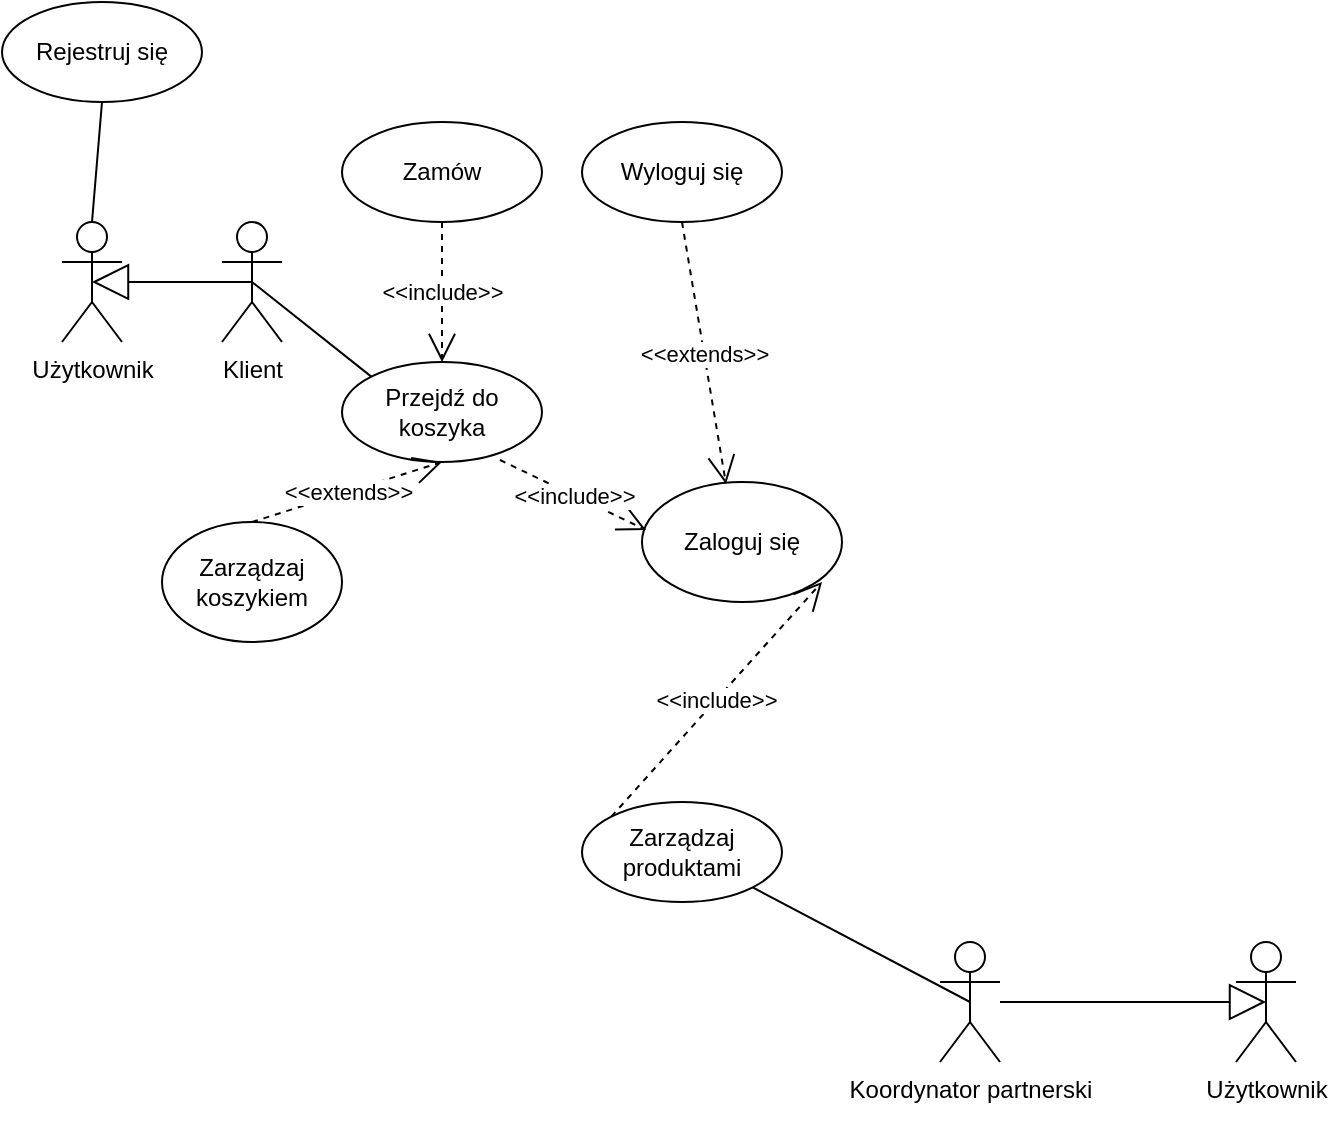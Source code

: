 <mxfile version="24.4.13" type="device">
  <diagram name="Strona-1" id="y1WXwURWoTZNS1ihxhk1">
    <mxGraphModel dx="1620" dy="781" grid="1" gridSize="10" guides="1" tooltips="1" connect="1" arrows="1" fold="1" page="1" pageScale="1" pageWidth="827" pageHeight="1169" math="0" shadow="0">
      <root>
        <mxCell id="0" />
        <mxCell id="1" parent="0" />
        <mxCell id="U6Iyll2dZmJljNXI6Z37-1" value="Zaloguj się" style="ellipse;whiteSpace=wrap;html=1;" vertex="1" parent="1">
          <mxGeometry x="380" y="570" width="100" height="60" as="geometry" />
        </mxCell>
        <mxCell id="U6Iyll2dZmJljNXI6Z37-2" value="Koordynator partnerski&lt;div&gt;&lt;br&gt;&lt;/div&gt;" style="shape=umlActor;verticalLabelPosition=bottom;verticalAlign=top;html=1;outlineConnect=0;" vertex="1" parent="1">
          <mxGeometry x="529" y="800" width="30" height="60" as="geometry" />
        </mxCell>
        <mxCell id="U6Iyll2dZmJljNXI6Z37-3" value="Klient" style="shape=umlActor;verticalLabelPosition=bottom;verticalAlign=top;html=1;" vertex="1" parent="1">
          <mxGeometry x="170" y="440" width="30" height="60" as="geometry" />
        </mxCell>
        <mxCell id="U6Iyll2dZmJljNXI6Z37-6" value="Zarządzaj koszykiem" style="ellipse;whiteSpace=wrap;html=1;" vertex="1" parent="1">
          <mxGeometry x="140" y="590" width="90" height="60" as="geometry" />
        </mxCell>
        <mxCell id="U6Iyll2dZmJljNXI6Z37-11" value="Użytkownik" style="shape=umlActor;verticalLabelPosition=bottom;verticalAlign=top;html=1;" vertex="1" parent="1">
          <mxGeometry x="90" y="440" width="30" height="60" as="geometry" />
        </mxCell>
        <mxCell id="U6Iyll2dZmJljNXI6Z37-12" value="" style="endArrow=block;endSize=16;endFill=0;html=1;rounded=0;exitX=0.5;exitY=0.5;exitDx=0;exitDy=0;exitPerimeter=0;entryX=0.5;entryY=0.5;entryDx=0;entryDy=0;entryPerimeter=0;" edge="1" parent="1" source="U6Iyll2dZmJljNXI6Z37-3" target="U6Iyll2dZmJljNXI6Z37-11">
          <mxGeometry width="160" relative="1" as="geometry">
            <mxPoint x="230" y="710" as="sourcePoint" />
            <mxPoint x="390" y="710" as="targetPoint" />
          </mxGeometry>
        </mxCell>
        <mxCell id="U6Iyll2dZmJljNXI6Z37-13" value="Zarządzaj produktami" style="ellipse;whiteSpace=wrap;html=1;" vertex="1" parent="1">
          <mxGeometry x="350" y="730" width="100" height="50" as="geometry" />
        </mxCell>
        <mxCell id="U6Iyll2dZmJljNXI6Z37-14" value="" style="endArrow=none;html=1;rounded=0;strokeColor=default;align=center;verticalAlign=middle;fontFamily=Helvetica;fontSize=11;fontColor=default;labelBackgroundColor=default;entryX=1;entryY=1;entryDx=0;entryDy=0;exitX=0.5;exitY=0.5;exitDx=0;exitDy=0;exitPerimeter=0;" edge="1" parent="1" source="U6Iyll2dZmJljNXI6Z37-2" target="U6Iyll2dZmJljNXI6Z37-13">
          <mxGeometry width="50" height="50" relative="1" as="geometry">
            <mxPoint x="510" y="650" as="sourcePoint" />
            <mxPoint x="560" y="600" as="targetPoint" />
          </mxGeometry>
        </mxCell>
        <mxCell id="U6Iyll2dZmJljNXI6Z37-15" value="&amp;lt;&amp;lt;include&amp;gt;&amp;gt;" style="endArrow=open;endSize=12;dashed=1;html=1;rounded=0;exitX=0;exitY=0;exitDx=0;exitDy=0;" edge="1" parent="1" source="U6Iyll2dZmJljNXI6Z37-13">
          <mxGeometry width="160" relative="1" as="geometry">
            <mxPoint x="522" y="639.5" as="sourcePoint" />
            <mxPoint x="470" y="620" as="targetPoint" />
          </mxGeometry>
        </mxCell>
        <mxCell id="U6Iyll2dZmJljNXI6Z37-16" value="&lt;div&gt;Użytkownik&lt;/div&gt;" style="shape=umlActor;verticalLabelPosition=bottom;verticalAlign=top;html=1;outlineConnect=0;" vertex="1" parent="1">
          <mxGeometry x="677" y="800" width="30" height="60" as="geometry" />
        </mxCell>
        <mxCell id="U6Iyll2dZmJljNXI6Z37-17" value="" style="endArrow=block;endSize=16;endFill=0;html=1;rounded=0;entryX=0.5;entryY=0.5;entryDx=0;entryDy=0;entryPerimeter=0;" edge="1" parent="1" source="U6Iyll2dZmJljNXI6Z37-2" target="U6Iyll2dZmJljNXI6Z37-16">
          <mxGeometry width="160" relative="1" as="geometry">
            <mxPoint x="667" y="440" as="sourcePoint" />
            <mxPoint x="765" y="480" as="targetPoint" />
          </mxGeometry>
        </mxCell>
        <mxCell id="U6Iyll2dZmJljNXI6Z37-18" value="Przejdź do koszyka" style="ellipse;whiteSpace=wrap;html=1;" vertex="1" parent="1">
          <mxGeometry x="230" y="510" width="100" height="50" as="geometry" />
        </mxCell>
        <mxCell id="U6Iyll2dZmJljNXI6Z37-19" value="&amp;lt;&amp;lt;include&amp;gt;&amp;gt;" style="endArrow=open;endSize=12;dashed=1;html=1;rounded=0;exitX=0.79;exitY=0.98;exitDx=0;exitDy=0;entryX=0.02;entryY=0.4;entryDx=0;entryDy=0;entryPerimeter=0;exitPerimeter=0;" edge="1" parent="1" source="U6Iyll2dZmJljNXI6Z37-18" target="U6Iyll2dZmJljNXI6Z37-1">
          <mxGeometry width="160" relative="1" as="geometry">
            <mxPoint x="277" y="701" as="sourcePoint" />
            <mxPoint x="411" y="581" as="targetPoint" />
          </mxGeometry>
        </mxCell>
        <mxCell id="U6Iyll2dZmJljNXI6Z37-20" value="&amp;lt;&amp;lt;extends&amp;gt;&amp;gt;" style="endArrow=open;endSize=12;dashed=1;html=1;rounded=0;strokeColor=default;align=center;verticalAlign=middle;fontFamily=Helvetica;fontSize=11;fontColor=default;labelBackgroundColor=default;exitX=0.5;exitY=0;exitDx=0;exitDy=0;entryX=0.5;entryY=1;entryDx=0;entryDy=0;" edge="1" parent="1" source="U6Iyll2dZmJljNXI6Z37-6" target="U6Iyll2dZmJljNXI6Z37-18">
          <mxGeometry x="0.017" width="160" relative="1" as="geometry">
            <mxPoint x="160" y="720" as="sourcePoint" />
            <mxPoint x="271" y="509" as="targetPoint" />
            <mxPoint as="offset" />
          </mxGeometry>
        </mxCell>
        <mxCell id="U6Iyll2dZmJljNXI6Z37-21" value="" style="endArrow=none;html=1;rounded=0;exitX=0.5;exitY=0.5;exitDx=0;exitDy=0;exitPerimeter=0;entryX=0;entryY=0;entryDx=0;entryDy=0;" edge="1" parent="1" source="U6Iyll2dZmJljNXI6Z37-3" target="U6Iyll2dZmJljNXI6Z37-18">
          <mxGeometry width="50" height="50" relative="1" as="geometry">
            <mxPoint x="450" y="710" as="sourcePoint" />
            <mxPoint x="500" y="660" as="targetPoint" />
          </mxGeometry>
        </mxCell>
        <mxCell id="U6Iyll2dZmJljNXI6Z37-22" value="Wyloguj się" style="ellipse;whiteSpace=wrap;html=1;" vertex="1" parent="1">
          <mxGeometry x="350" y="390" width="100" height="50" as="geometry" />
        </mxCell>
        <mxCell id="U6Iyll2dZmJljNXI6Z37-23" value="&amp;lt;&amp;lt;extends&amp;gt;&amp;gt;" style="endArrow=open;endSize=12;dashed=1;html=1;rounded=0;strokeColor=default;align=center;verticalAlign=middle;fontFamily=Helvetica;fontSize=11;fontColor=default;labelBackgroundColor=default;entryX=0.42;entryY=0.017;entryDx=0;entryDy=0;entryPerimeter=0;exitX=0.5;exitY=1;exitDx=0;exitDy=0;" edge="1" parent="1" source="U6Iyll2dZmJljNXI6Z37-22" target="U6Iyll2dZmJljNXI6Z37-1">
          <mxGeometry width="160" relative="1" as="geometry">
            <mxPoint x="540" y="640" as="sourcePoint" />
            <mxPoint x="575" y="543" as="targetPoint" />
          </mxGeometry>
        </mxCell>
        <mxCell id="U6Iyll2dZmJljNXI6Z37-24" value="Rejestruj się" style="ellipse;whiteSpace=wrap;html=1;" vertex="1" parent="1">
          <mxGeometry x="60" y="330" width="100" height="50" as="geometry" />
        </mxCell>
        <mxCell id="U6Iyll2dZmJljNXI6Z37-25" value="" style="endArrow=none;html=1;rounded=0;entryX=0.5;entryY=1;entryDx=0;entryDy=0;exitX=0.5;exitY=0;exitDx=0;exitDy=0;exitPerimeter=0;" edge="1" parent="1" source="U6Iyll2dZmJljNXI6Z37-11" target="U6Iyll2dZmJljNXI6Z37-24">
          <mxGeometry width="50" height="50" relative="1" as="geometry">
            <mxPoint x="450" y="730" as="sourcePoint" />
            <mxPoint x="500" y="680" as="targetPoint" />
          </mxGeometry>
        </mxCell>
        <mxCell id="U6Iyll2dZmJljNXI6Z37-26" value="Zamów" style="ellipse;whiteSpace=wrap;html=1;" vertex="1" parent="1">
          <mxGeometry x="230" y="390" width="100" height="50" as="geometry" />
        </mxCell>
        <mxCell id="U6Iyll2dZmJljNXI6Z37-27" value="&amp;lt;&amp;lt;include&amp;gt;&amp;gt;" style="endArrow=open;endSize=12;dashed=1;html=1;rounded=0;exitX=0.5;exitY=1;exitDx=0;exitDy=0;entryX=0.5;entryY=0;entryDx=0;entryDy=0;" edge="1" parent="1" source="U6Iyll2dZmJljNXI6Z37-26" target="U6Iyll2dZmJljNXI6Z37-18">
          <mxGeometry width="160" relative="1" as="geometry">
            <mxPoint x="319" y="569" as="sourcePoint" />
            <mxPoint x="392" y="604" as="targetPoint" />
          </mxGeometry>
        </mxCell>
      </root>
    </mxGraphModel>
  </diagram>
</mxfile>
